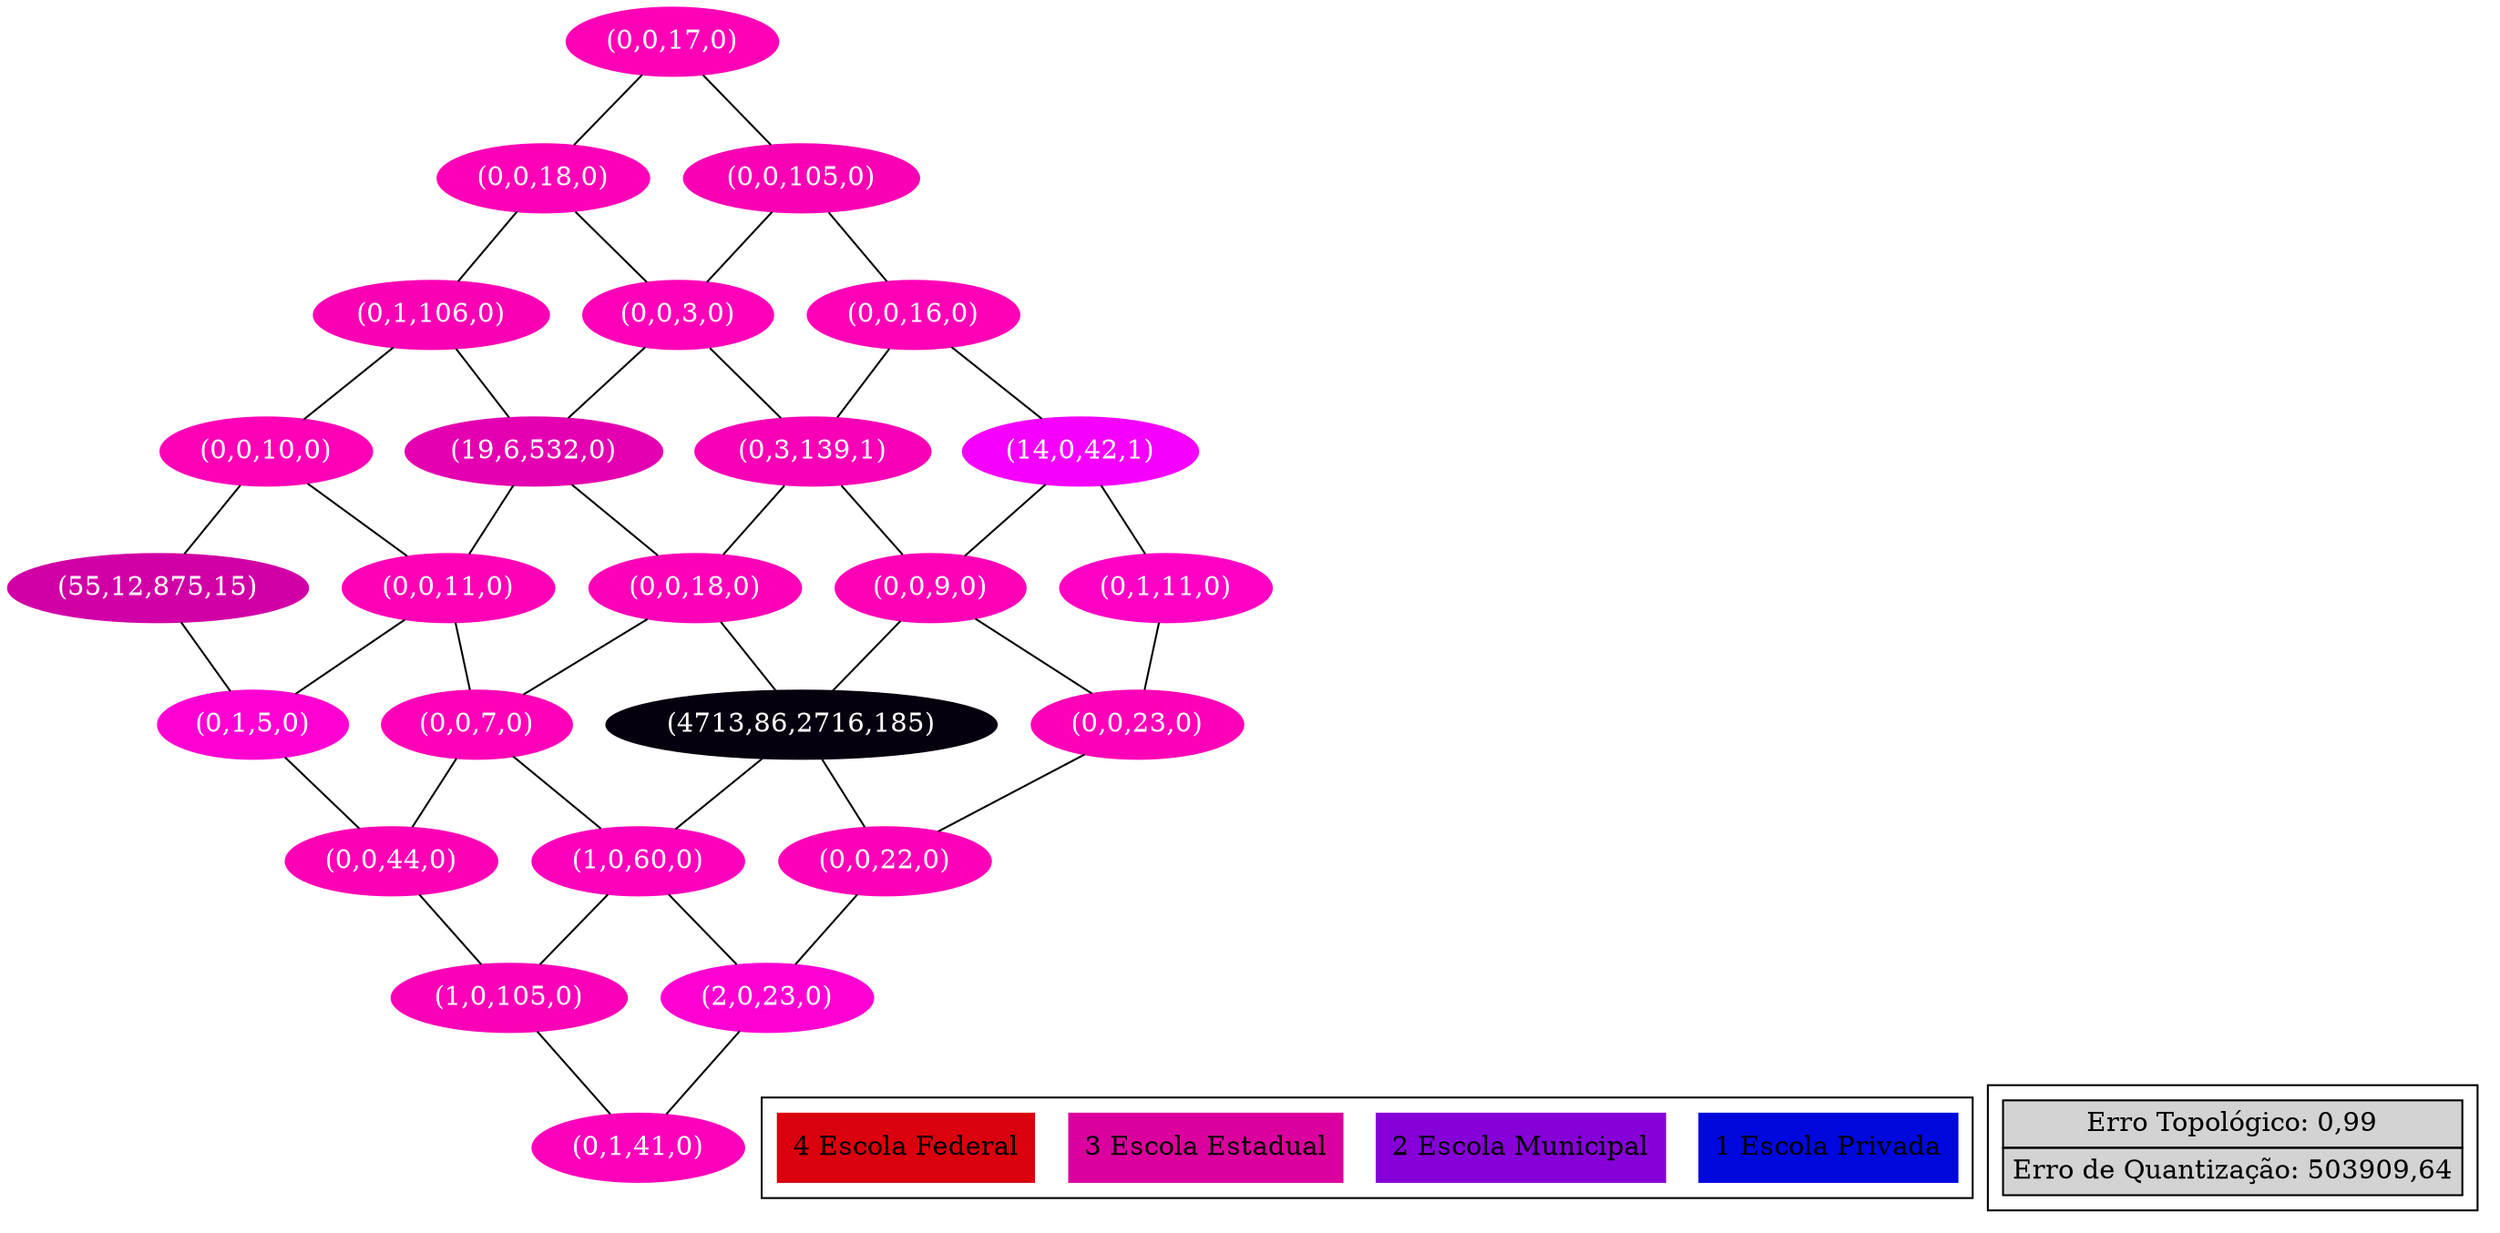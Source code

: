 // 0 0.35 4 4 0.7 0.1 15 0.0000001 1000 5 5 enem2.cores teste 1
//ErroQ:503909,642653 MedidaF:0,337130 ErroT:0,987297
 /* -- Parâmetros --
Viz:4
r:5
s:5
quantIteracoes:1000
seed:1456421678386
Arquivo de cores:enem2.cores
Rede preenchida aleatoriamente.*/
graph {
node [style=filled, fontcolor=white];
rankdir="BT";

"0,0"[label="(0,1,41,0)",color="0.877 1 0.992 "];
"0,1"[label="(1,0,105,0)",color="0.878 1 0.979 "];
"0,2"[label="(0,0,44,0)",color="0.88 1 0.991 "];
"0,3"[label="(0,1,5,0)",color="0.862 1 0.999 "];
"0,4"[label="(55,12,875,15)",color="0.868 1 0.819 "];
"1,0"[label="(2,0,23,0)",color="0.862 1 0.995 "];
"1,1"[label="(1,0,60,0)",color="0.876 1 0.988 "];
"1,2"[label="(0,0,7,0)",color="0.88 1 0.999 "];
"1,3"[label="(0,0,11,0)",color="0.88 1 0.998 "];
"1,4"[label="(0,0,10,0)",color="0.88 1 0.998 "];
"2,0"[label="(0,0,22,0)",color="0.88 1 0.996 "];
"2,1"[label="(4713,86,2716,185)",color="0.747 1 0.056 "];
"2,2"[label="(0,0,18,0)",color="0.88 1 0.996 "];
"2,3"[label="(19,6,532,0)",color="0.871 1 0.892 "];
"2,4"[label="(0,1,106,0)",color="0.879 1 0.979 "];
"3,0"[label="(0,0,23,0)",color="0.88 1 0.995 "];
"3,1"[label="(0,0,9,0)",color="0.88 1 0.998 "];
"3,2"[label="(0,3,139,1)",color="0.878 1 0.972 "];
"3,3"[label="(0,0,3,0)",color="0.88 1 0.999 "];
"3,4"[label="(0,0,18,0)",color="0.88 1 0.996 "];
"4,0"[label="(0,1,11,0)",color="0.871 1 0.998 "];
"4,1"[label="(14,0,42,1)",color="0.828 1 0.989 "];
"4,2"[label="(0,0,16,0)",color="0.88 1 0.997 "];
"4,3"[label="(0,0,105,0)",color="0.88 1 0.979 "];
"4,4"[label="(0,0,17,0)",color="0.88 1 0.997 "];

"0,0"  -- {"1,0" ; "0,1" };
"0,1"  -- {"1,1" ; "0,2" ; };
"0,2"  -- {"1,2" ; "0,3" ; };
"0,3"  -- {"1,3" ; "0,4" ; };
"0,4"  -- {"1,4" ; };
"1,0"  -- {"2,0" ; "1,1" ; };
"1,1"  -- {"2,1" ; "1,2" ; };
"1,2"  -- {"2,2" ; "1,3" ; };
"1,3"  -- {"2,3" ; "1,4" ; };
"1,4"  -- {"2,4" ; };
"2,0"  -- {"3,0" ; "2,1" ; };
"2,1"  -- {"3,1" ; "2,2" ; };
"2,2"  -- {"3,2" ; "2,3" ; };
"2,3"  -- {"3,3" ; "2,4" ; };
"2,4"  -- {"3,4" ; };
"3,0"  -- {"4,0" ; "3,1" ; };
"3,1"  -- {"4,1" ; "3,2" ; };
"3,2"  -- {"4,2" ; "3,3" ; };
"3,3"  -- {"4,3" ; "3,4" ; };
"3,4"  -- {"4,4" ; };
"4,0"  -- {"4,1" ; };
"4,1"  -- {"4,2" ; };
"4,2"  -- {"4,3" ; };
"4,3"  -- {"4,4" ; };

subgraph cluster_0 {
label="";
node [shape=record,fontcolor=black];
a[label="1 Escola Privada",color="0.66 1 0.871 "];
b[label="2 Escola Municipal",color="0.77 1 0.846 "];
c[label="3 Escola Estadual",color="0.88 1 0.859 "];
d[label="4 Escola Federal",color="0.99 1 0.859 "];
}

subgraph cluster_1 {
label="";
rank = sink;
node [shape=record,fontcolor=black];

Legend [shape=none, margin=0, label=<
<TABLE ALIGN="LEFT" BORDER="0" CELLBORDER="1" CELLSPACING="0" CELLPADDING="4">
<TR>
<TD>Erro Topológico: 0,99</TD>
</TR>
<TR>
<TD>Erro de Quantização: 503909,64</TD>
</TR>
</TABLE>
>];
}
}
